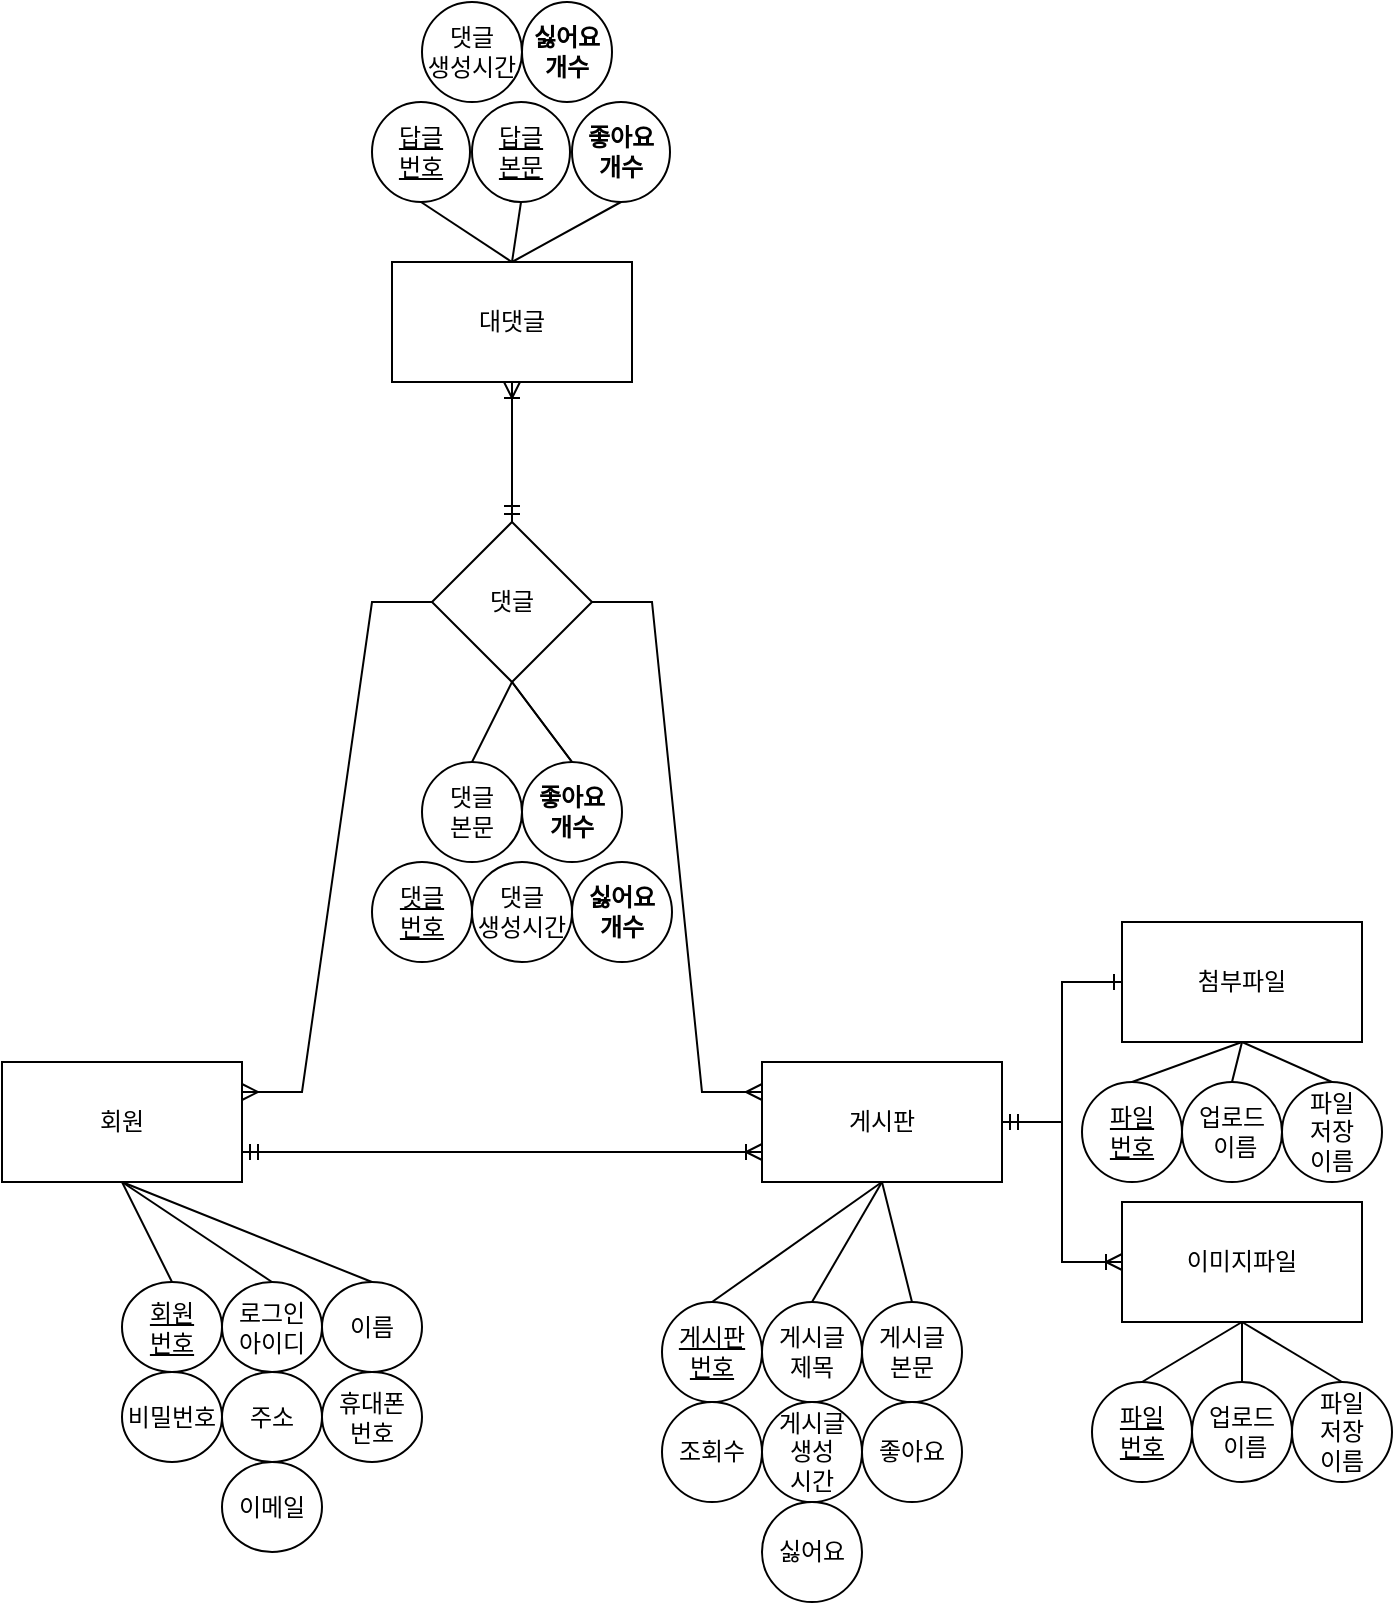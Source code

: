 <mxfile version="26.0.6">
  <diagram name="페이지-1" id="a91h9PELK2qOmPTpo6f0">
    <mxGraphModel dx="1877" dy="1699" grid="1" gridSize="10" guides="1" tooltips="1" connect="1" arrows="1" fold="1" page="1" pageScale="1" pageWidth="827" pageHeight="1169" math="0" shadow="0">
      <root>
        <mxCell id="0" />
        <mxCell id="1" parent="0" />
        <mxCell id="w6aNMnVi-DuYVkLQ420d-1" value="회원" style="rounded=0;whiteSpace=wrap;html=1;" parent="1" vertex="1">
          <mxGeometry x="-50" y="340" width="120" height="60" as="geometry" />
        </mxCell>
        <mxCell id="w6aNMnVi-DuYVkLQ420d-2" value="게시판" style="rounded=0;whiteSpace=wrap;html=1;" parent="1" vertex="1">
          <mxGeometry x="330" y="340" width="120" height="60" as="geometry" />
        </mxCell>
        <mxCell id="w6aNMnVi-DuYVkLQ420d-3" value="이미지파일" style="rounded=0;whiteSpace=wrap;html=1;" parent="1" vertex="1">
          <mxGeometry x="510" y="410" width="120" height="60" as="geometry" />
        </mxCell>
        <mxCell id="w6aNMnVi-DuYVkLQ420d-4" value="첨부파일" style="rounded=0;whiteSpace=wrap;html=1;" parent="1" vertex="1">
          <mxGeometry x="510" y="270" width="120" height="60" as="geometry" />
        </mxCell>
        <mxCell id="w6aNMnVi-DuYVkLQ420d-7" value="" style="edgeStyle=entityRelationEdgeStyle;fontSize=12;html=1;endArrow=ERone;endFill=1;rounded=0;entryX=0;entryY=0.5;entryDx=0;entryDy=0;exitX=1;exitY=0.5;exitDx=0;exitDy=0;" parent="1" source="w6aNMnVi-DuYVkLQ420d-2" target="w6aNMnVi-DuYVkLQ420d-4" edge="1">
          <mxGeometry width="100" height="100" relative="1" as="geometry">
            <mxPoint x="360" y="620" as="sourcePoint" />
            <mxPoint x="460" y="520" as="targetPoint" />
          </mxGeometry>
        </mxCell>
        <mxCell id="w6aNMnVi-DuYVkLQ420d-11" value="" style="edgeStyle=entityRelationEdgeStyle;fontSize=12;html=1;endArrow=ERoneToMany;startArrow=ERmandOne;rounded=0;exitX=1;exitY=0.75;exitDx=0;exitDy=0;entryX=0;entryY=0.75;entryDx=0;entryDy=0;" parent="1" source="w6aNMnVi-DuYVkLQ420d-1" target="w6aNMnVi-DuYVkLQ420d-2" edge="1">
          <mxGeometry width="100" height="100" relative="1" as="geometry">
            <mxPoint x="220" y="380" as="sourcePoint" />
            <mxPoint x="460" y="520" as="targetPoint" />
          </mxGeometry>
        </mxCell>
        <mxCell id="w6aNMnVi-DuYVkLQ420d-12" value="" style="edgeStyle=entityRelationEdgeStyle;fontSize=12;html=1;endArrow=ERoneToMany;startArrow=ERmandOne;rounded=0;exitX=1;exitY=0.5;exitDx=0;exitDy=0;entryX=0;entryY=0.5;entryDx=0;entryDy=0;" parent="1" source="w6aNMnVi-DuYVkLQ420d-2" target="w6aNMnVi-DuYVkLQ420d-3" edge="1">
          <mxGeometry width="100" height="100" relative="1" as="geometry">
            <mxPoint x="360" y="620" as="sourcePoint" />
            <mxPoint x="460" y="520" as="targetPoint" />
          </mxGeometry>
        </mxCell>
        <mxCell id="w6aNMnVi-DuYVkLQ420d-13" value="업로드&lt;div&gt;&amp;nbsp;이름&lt;/div&gt;" style="ellipse;whiteSpace=wrap;html=1;aspect=fixed;" parent="1" vertex="1">
          <mxGeometry x="545" y="500" width="50" height="50" as="geometry" />
        </mxCell>
        <mxCell id="w6aNMnVi-DuYVkLQ420d-14" value="파일&lt;div&gt;&amp;nbsp;저장&amp;nbsp;&lt;/div&gt;&lt;div&gt;이름&lt;/div&gt;" style="ellipse;whiteSpace=wrap;html=1;aspect=fixed;" parent="1" vertex="1">
          <mxGeometry x="595" y="500" width="50" height="50" as="geometry" />
        </mxCell>
        <mxCell id="w6aNMnVi-DuYVkLQ420d-15" value="" style="endArrow=none;html=1;rounded=0;entryX=0.5;entryY=0;entryDx=0;entryDy=0;exitX=0.5;exitY=1;exitDx=0;exitDy=0;" parent="1" source="w6aNMnVi-DuYVkLQ420d-3" target="w6aNMnVi-DuYVkLQ420d-13" edge="1">
          <mxGeometry width="50" height="50" relative="1" as="geometry">
            <mxPoint x="390" y="600" as="sourcePoint" />
            <mxPoint x="440" y="550" as="targetPoint" />
          </mxGeometry>
        </mxCell>
        <mxCell id="w6aNMnVi-DuYVkLQ420d-16" value="" style="endArrow=none;html=1;rounded=0;entryX=0.5;entryY=0;entryDx=0;entryDy=0;exitX=0.5;exitY=1;exitDx=0;exitDy=0;" parent="1" source="w6aNMnVi-DuYVkLQ420d-3" target="w6aNMnVi-DuYVkLQ420d-14" edge="1">
          <mxGeometry width="50" height="50" relative="1" as="geometry">
            <mxPoint x="580" y="480" as="sourcePoint" />
            <mxPoint x="555" y="510" as="targetPoint" />
          </mxGeometry>
        </mxCell>
        <mxCell id="w6aNMnVi-DuYVkLQ420d-17" value="업로드&lt;div&gt;&amp;nbsp;이름&lt;/div&gt;" style="ellipse;whiteSpace=wrap;html=1;aspect=fixed;" parent="1" vertex="1">
          <mxGeometry x="540" y="350" width="50" height="50" as="geometry" />
        </mxCell>
        <mxCell id="w6aNMnVi-DuYVkLQ420d-18" value="파일&lt;div&gt;&amp;nbsp;저장&amp;nbsp;&lt;/div&gt;&lt;div&gt;이름&lt;/div&gt;" style="ellipse;whiteSpace=wrap;html=1;aspect=fixed;" parent="1" vertex="1">
          <mxGeometry x="590" y="350" width="50" height="50" as="geometry" />
        </mxCell>
        <mxCell id="w6aNMnVi-DuYVkLQ420d-19" value="" style="endArrow=none;html=1;rounded=0;exitX=0.5;exitY=1;exitDx=0;exitDy=0;entryX=0.5;entryY=0;entryDx=0;entryDy=0;" parent="1" source="w6aNMnVi-DuYVkLQ420d-4" target="w6aNMnVi-DuYVkLQ420d-18" edge="1">
          <mxGeometry width="50" height="50" relative="1" as="geometry">
            <mxPoint x="620" y="350" as="sourcePoint" />
            <mxPoint x="670" y="360" as="targetPoint" />
          </mxGeometry>
        </mxCell>
        <mxCell id="w6aNMnVi-DuYVkLQ420d-20" value="" style="endArrow=none;html=1;rounded=0;exitX=0.5;exitY=1;exitDx=0;exitDy=0;entryX=0.5;entryY=0;entryDx=0;entryDy=0;" parent="1" source="w6aNMnVi-DuYVkLQ420d-4" target="w6aNMnVi-DuYVkLQ420d-17" edge="1">
          <mxGeometry width="50" height="50" relative="1" as="geometry">
            <mxPoint x="580" y="340" as="sourcePoint" />
            <mxPoint x="605" y="360" as="targetPoint" />
          </mxGeometry>
        </mxCell>
        <mxCell id="w6aNMnVi-DuYVkLQ420d-21" value="&lt;u&gt;게시판&lt;/u&gt;&lt;div&gt;&lt;u&gt;번호&lt;/u&gt;&lt;/div&gt;" style="ellipse;whiteSpace=wrap;html=1;" parent="1" vertex="1">
          <mxGeometry x="280" y="460" width="50" height="50" as="geometry" />
        </mxCell>
        <mxCell id="w6aNMnVi-DuYVkLQ420d-22" value="게시글&lt;div&gt;제목&lt;/div&gt;" style="ellipse;whiteSpace=wrap;html=1;" parent="1" vertex="1">
          <mxGeometry x="330" y="460" width="50" height="50" as="geometry" />
        </mxCell>
        <mxCell id="w6aNMnVi-DuYVkLQ420d-23" value="게시글&lt;div&gt;본문&lt;/div&gt;" style="ellipse;whiteSpace=wrap;html=1;" parent="1" vertex="1">
          <mxGeometry x="380" y="460" width="50" height="50" as="geometry" />
        </mxCell>
        <mxCell id="w6aNMnVi-DuYVkLQ420d-24" value="조회수" style="ellipse;whiteSpace=wrap;html=1;" parent="1" vertex="1">
          <mxGeometry x="280" y="510" width="50" height="50" as="geometry" />
        </mxCell>
        <mxCell id="w6aNMnVi-DuYVkLQ420d-25" value="" style="endArrow=none;html=1;rounded=0;exitX=0.5;exitY=0;exitDx=0;exitDy=0;entryX=0.5;entryY=1;entryDx=0;entryDy=0;" parent="1" source="w6aNMnVi-DuYVkLQ420d-21" target="w6aNMnVi-DuYVkLQ420d-2" edge="1">
          <mxGeometry width="50" height="50" relative="1" as="geometry">
            <mxPoint x="390" y="510" as="sourcePoint" />
            <mxPoint x="440" y="460" as="targetPoint" />
          </mxGeometry>
        </mxCell>
        <mxCell id="w6aNMnVi-DuYVkLQ420d-26" value="" style="endArrow=none;html=1;rounded=0;exitX=0.5;exitY=0;exitDx=0;exitDy=0;entryX=0.5;entryY=1;entryDx=0;entryDy=0;" parent="1" source="w6aNMnVi-DuYVkLQ420d-22" target="w6aNMnVi-DuYVkLQ420d-2" edge="1">
          <mxGeometry width="50" height="50" relative="1" as="geometry">
            <mxPoint x="289" y="470" as="sourcePoint" />
            <mxPoint x="364" y="410" as="targetPoint" />
          </mxGeometry>
        </mxCell>
        <mxCell id="w6aNMnVi-DuYVkLQ420d-27" value="" style="endArrow=none;html=1;rounded=0;exitX=0.5;exitY=0;exitDx=0;exitDy=0;entryX=0.5;entryY=1;entryDx=0;entryDy=0;" parent="1" source="w6aNMnVi-DuYVkLQ420d-23" target="w6aNMnVi-DuYVkLQ420d-2" edge="1">
          <mxGeometry width="50" height="50" relative="1" as="geometry">
            <mxPoint x="339" y="470" as="sourcePoint" />
            <mxPoint x="364" y="410" as="targetPoint" />
          </mxGeometry>
        </mxCell>
        <mxCell id="w6aNMnVi-DuYVkLQ420d-29" value="&lt;u&gt;회원&lt;/u&gt;&lt;div&gt;&lt;u&gt;번호&lt;/u&gt;&lt;/div&gt;" style="ellipse;whiteSpace=wrap;html=1;" parent="1" vertex="1">
          <mxGeometry x="10" y="450" width="50" height="45" as="geometry" />
        </mxCell>
        <mxCell id="w6aNMnVi-DuYVkLQ420d-30" value="로그인&lt;div&gt;아이디&lt;/div&gt;" style="ellipse;whiteSpace=wrap;html=1;" parent="1" vertex="1">
          <mxGeometry x="60" y="450" width="50" height="45" as="geometry" />
        </mxCell>
        <mxCell id="w6aNMnVi-DuYVkLQ420d-31" value="이름" style="ellipse;whiteSpace=wrap;html=1;" parent="1" vertex="1">
          <mxGeometry x="110" y="450" width="50" height="45" as="geometry" />
        </mxCell>
        <mxCell id="w6aNMnVi-DuYVkLQ420d-32" value="비밀번호" style="ellipse;whiteSpace=wrap;html=1;" parent="1" vertex="1">
          <mxGeometry x="10" y="495" width="50" height="45" as="geometry" />
        </mxCell>
        <mxCell id="w6aNMnVi-DuYVkLQ420d-33" value="주소" style="ellipse;whiteSpace=wrap;html=1;" parent="1" vertex="1">
          <mxGeometry x="60" y="495" width="50" height="45" as="geometry" />
        </mxCell>
        <mxCell id="w6aNMnVi-DuYVkLQ420d-34" value="휴대폰&lt;div&gt;번호&lt;/div&gt;" style="ellipse;whiteSpace=wrap;html=1;" parent="1" vertex="1">
          <mxGeometry x="110" y="495" width="50" height="45" as="geometry" />
        </mxCell>
        <mxCell id="w6aNMnVi-DuYVkLQ420d-35" value="이메일" style="ellipse;whiteSpace=wrap;html=1;" parent="1" vertex="1">
          <mxGeometry x="60" y="540" width="50" height="45" as="geometry" />
        </mxCell>
        <mxCell id="w6aNMnVi-DuYVkLQ420d-36" value="" style="endArrow=none;html=1;rounded=0;exitX=0.5;exitY=0;exitDx=0;exitDy=0;entryX=0.5;entryY=1;entryDx=0;entryDy=0;" parent="1" source="w6aNMnVi-DuYVkLQ420d-29" target="w6aNMnVi-DuYVkLQ420d-1" edge="1">
          <mxGeometry width="50" height="50" relative="1" as="geometry">
            <mxPoint x="390" y="510" as="sourcePoint" />
            <mxPoint x="440" y="460" as="targetPoint" />
          </mxGeometry>
        </mxCell>
        <mxCell id="w6aNMnVi-DuYVkLQ420d-37" value="" style="endArrow=none;html=1;rounded=0;exitX=0.5;exitY=0;exitDx=0;exitDy=0;entryX=0.5;entryY=1;entryDx=0;entryDy=0;" parent="1" source="w6aNMnVi-DuYVkLQ420d-30" target="w6aNMnVi-DuYVkLQ420d-1" edge="1">
          <mxGeometry width="50" height="50" relative="1" as="geometry">
            <mxPoint x="95" y="460" as="sourcePoint" />
            <mxPoint x="150" y="410" as="targetPoint" />
          </mxGeometry>
        </mxCell>
        <mxCell id="w6aNMnVi-DuYVkLQ420d-38" value="" style="endArrow=none;html=1;rounded=0;exitX=0.5;exitY=0;exitDx=0;exitDy=0;entryX=0.5;entryY=1;entryDx=0;entryDy=0;" parent="1" source="w6aNMnVi-DuYVkLQ420d-31" target="w6aNMnVi-DuYVkLQ420d-1" edge="1">
          <mxGeometry width="50" height="50" relative="1" as="geometry">
            <mxPoint x="145" y="460" as="sourcePoint" />
            <mxPoint x="150" y="410" as="targetPoint" />
          </mxGeometry>
        </mxCell>
        <mxCell id="w6aNMnVi-DuYVkLQ420d-39" value="&lt;u&gt;파일&lt;/u&gt;&lt;div&gt;&lt;u&gt;번호&lt;/u&gt;&lt;/div&gt;" style="ellipse;whiteSpace=wrap;html=1;aspect=fixed;" parent="1" vertex="1">
          <mxGeometry x="490" y="350" width="50" height="50" as="geometry" />
        </mxCell>
        <mxCell id="w6aNMnVi-DuYVkLQ420d-40" value="&lt;u&gt;파일&lt;/u&gt;&lt;div&gt;&lt;u&gt;번호&lt;/u&gt;&lt;/div&gt;" style="ellipse;whiteSpace=wrap;html=1;aspect=fixed;" parent="1" vertex="1">
          <mxGeometry x="495" y="500" width="50" height="50" as="geometry" />
        </mxCell>
        <mxCell id="w6aNMnVi-DuYVkLQ420d-41" value="" style="endArrow=none;html=1;rounded=0;entryX=0.5;entryY=0;entryDx=0;entryDy=0;exitX=0.5;exitY=1;exitDx=0;exitDy=0;" parent="1" source="w6aNMnVi-DuYVkLQ420d-4" target="w6aNMnVi-DuYVkLQ420d-39" edge="1">
          <mxGeometry width="50" height="50" relative="1" as="geometry">
            <mxPoint x="390" y="510" as="sourcePoint" />
            <mxPoint x="440" y="460" as="targetPoint" />
          </mxGeometry>
        </mxCell>
        <mxCell id="w6aNMnVi-DuYVkLQ420d-42" value="" style="endArrow=none;html=1;rounded=0;entryX=0.5;entryY=0;entryDx=0;entryDy=0;exitX=0.5;exitY=1;exitDx=0;exitDy=0;" parent="1" source="w6aNMnVi-DuYVkLQ420d-3" target="w6aNMnVi-DuYVkLQ420d-40" edge="1">
          <mxGeometry width="50" height="50" relative="1" as="geometry">
            <mxPoint x="580" y="340" as="sourcePoint" />
            <mxPoint x="505" y="360" as="targetPoint" />
          </mxGeometry>
        </mxCell>
        <mxCell id="w6aNMnVi-DuYVkLQ420d-43" value="좋아요" style="ellipse;whiteSpace=wrap;html=1;" parent="1" vertex="1">
          <mxGeometry x="380" y="510" width="50" height="50" as="geometry" />
        </mxCell>
        <mxCell id="w6aNMnVi-DuYVkLQ420d-44" value="게시글&lt;div&gt;생성&lt;/div&gt;&lt;div&gt;시간&lt;/div&gt;" style="ellipse;whiteSpace=wrap;html=1;" parent="1" vertex="1">
          <mxGeometry x="330" y="510" width="50" height="50" as="geometry" />
        </mxCell>
        <mxCell id="w6aNMnVi-DuYVkLQ420d-46" value="댓글" style="rhombus;whiteSpace=wrap;html=1;" parent="1" vertex="1">
          <mxGeometry x="165" y="70" width="80" height="80" as="geometry" />
        </mxCell>
        <mxCell id="w6aNMnVi-DuYVkLQ420d-51" value="" style="edgeStyle=entityRelationEdgeStyle;fontSize=12;html=1;endArrow=ERmany;rounded=0;entryX=1;entryY=0.25;entryDx=0;entryDy=0;exitX=0;exitY=0.5;exitDx=0;exitDy=0;" parent="1" source="w6aNMnVi-DuYVkLQ420d-46" target="w6aNMnVi-DuYVkLQ420d-1" edge="1">
          <mxGeometry width="100" height="100" relative="1" as="geometry">
            <mxPoint x="360" y="540" as="sourcePoint" />
            <mxPoint x="460" y="440" as="targetPoint" />
            <Array as="points">
              <mxPoint x="150" y="180" />
            </Array>
          </mxGeometry>
        </mxCell>
        <mxCell id="w6aNMnVi-DuYVkLQ420d-52" value="" style="edgeStyle=entityRelationEdgeStyle;fontSize=12;html=1;endArrow=ERmany;rounded=0;entryX=0;entryY=0.25;entryDx=0;entryDy=0;exitX=1;exitY=0.5;exitDx=0;exitDy=0;" parent="1" source="w6aNMnVi-DuYVkLQ420d-46" target="w6aNMnVi-DuYVkLQ420d-2" edge="1">
          <mxGeometry width="100" height="100" relative="1" as="geometry">
            <mxPoint x="180" y="280" as="sourcePoint" />
            <mxPoint x="150" y="365" as="targetPoint" />
            <Array as="points">
              <mxPoint x="340" y="290" />
              <mxPoint x="310" y="190" />
              <mxPoint x="310" y="240" />
            </Array>
          </mxGeometry>
        </mxCell>
        <mxCell id="w6aNMnVi-DuYVkLQ420d-53" value="&lt;u&gt;댓글&lt;/u&gt;&lt;div&gt;&lt;u&gt;번호&lt;/u&gt;&lt;/div&gt;" style="ellipse;whiteSpace=wrap;html=1;" parent="1" vertex="1">
          <mxGeometry x="135" y="240" width="50" height="50" as="geometry" />
        </mxCell>
        <mxCell id="w6aNMnVi-DuYVkLQ420d-55" value="댓글&lt;div&gt;본문&lt;/div&gt;" style="ellipse;whiteSpace=wrap;html=1;" parent="1" vertex="1">
          <mxGeometry x="160" y="190" width="50" height="50" as="geometry" />
        </mxCell>
        <mxCell id="w6aNMnVi-DuYVkLQ420d-57" value="싫어요&lt;div&gt;개수&lt;/div&gt;" style="ellipse;whiteSpace=wrap;html=1;fontStyle=1" parent="1" vertex="1">
          <mxGeometry x="235" y="240" width="50" height="50" as="geometry" />
        </mxCell>
        <mxCell id="w6aNMnVi-DuYVkLQ420d-59" value="" style="endArrow=none;html=1;rounded=0;entryX=0.5;entryY=0;entryDx=0;entryDy=0;exitX=0.5;exitY=1;exitDx=0;exitDy=0;" parent="1" source="w6aNMnVi-DuYVkLQ420d-46" target="w6aNMnVi-DuYVkLQ420d-55" edge="1">
          <mxGeometry width="50" height="50" relative="1" as="geometry">
            <mxPoint x="230" y="250" as="sourcePoint" />
            <mxPoint x="155" y="200" as="targetPoint" />
          </mxGeometry>
        </mxCell>
        <mxCell id="w6aNMnVi-DuYVkLQ420d-60" value="" style="endArrow=none;html=1;rounded=0;entryX=0.5;entryY=0;entryDx=0;entryDy=0;exitX=0.5;exitY=1;exitDx=0;exitDy=0;" parent="1" source="w6aNMnVi-DuYVkLQ420d-46" target="w6aNMnVi-DuYVkLQ420d-56" edge="1">
          <mxGeometry width="50" height="50" relative="1" as="geometry">
            <mxPoint x="230" y="250" as="sourcePoint" />
            <mxPoint x="205" y="200" as="targetPoint" />
          </mxGeometry>
        </mxCell>
        <mxCell id="w6aNMnVi-DuYVkLQ420d-62" value="싫어요" style="ellipse;whiteSpace=wrap;html=1;" parent="1" vertex="1">
          <mxGeometry x="330" y="560" width="50" height="50" as="geometry" />
        </mxCell>
        <mxCell id="w6aNMnVi-DuYVkLQ420d-63" value="댓글&lt;div&gt;생성시간&lt;/div&gt;" style="ellipse;whiteSpace=wrap;html=1;" parent="1" vertex="1">
          <mxGeometry x="185" y="240" width="50" height="50" as="geometry" />
        </mxCell>
        <mxCell id="rxzejFN7UufbnCqRyiWX-1" value="대댓글" style="rounded=0;whiteSpace=wrap;html=1;" vertex="1" parent="1">
          <mxGeometry x="145" y="-60" width="120" height="60" as="geometry" />
        </mxCell>
        <mxCell id="rxzejFN7UufbnCqRyiWX-3" value="&lt;u&gt;답글&lt;/u&gt;&lt;div&gt;&lt;u&gt;번호&lt;/u&gt;&lt;/div&gt;" style="ellipse;whiteSpace=wrap;html=1;" vertex="1" parent="1">
          <mxGeometry x="135" y="-140" width="49" height="50" as="geometry" />
        </mxCell>
        <mxCell id="rxzejFN7UufbnCqRyiWX-4" value="&lt;u&gt;답글&lt;/u&gt;&lt;div&gt;&lt;u&gt;본문&lt;/u&gt;&lt;/div&gt;" style="ellipse;whiteSpace=wrap;html=1;" vertex="1" parent="1">
          <mxGeometry x="185" y="-140" width="49" height="50" as="geometry" />
        </mxCell>
        <mxCell id="rxzejFN7UufbnCqRyiWX-5" value="좋아요&lt;div&gt;개수&lt;/div&gt;" style="ellipse;whiteSpace=wrap;html=1;fontStyle=1" vertex="1" parent="1">
          <mxGeometry x="235" y="-140" width="49" height="50" as="geometry" />
        </mxCell>
        <mxCell id="rxzejFN7UufbnCqRyiWX-6" value="싫어요&lt;div&gt;개수&lt;/div&gt;" style="ellipse;whiteSpace=wrap;html=1;fontStyle=1" vertex="1" parent="1">
          <mxGeometry x="210" y="-190" width="45" height="50" as="geometry" />
        </mxCell>
        <mxCell id="rxzejFN7UufbnCqRyiWX-7" value="댓글&lt;div&gt;생성시간&lt;/div&gt;" style="ellipse;whiteSpace=wrap;html=1;" vertex="1" parent="1">
          <mxGeometry x="160" y="-190" width="50" height="50" as="geometry" />
        </mxCell>
        <mxCell id="rxzejFN7UufbnCqRyiWX-8" value="" style="endArrow=none;html=1;rounded=0;entryX=0.5;entryY=0;entryDx=0;entryDy=0;exitX=0.5;exitY=1;exitDx=0;exitDy=0;" edge="1" parent="1" source="w6aNMnVi-DuYVkLQ420d-46" target="w6aNMnVi-DuYVkLQ420d-56">
          <mxGeometry width="50" height="50" relative="1" as="geometry">
            <mxPoint x="205" y="150" as="sourcePoint" />
            <mxPoint x="255" y="240" as="targetPoint" />
          </mxGeometry>
        </mxCell>
        <mxCell id="w6aNMnVi-DuYVkLQ420d-56" value="좋아요&lt;div&gt;개수&lt;/div&gt;" style="ellipse;whiteSpace=wrap;html=1;fontStyle=1" parent="1" vertex="1">
          <mxGeometry x="210" y="190" width="50" height="50" as="geometry" />
        </mxCell>
        <mxCell id="rxzejFN7UufbnCqRyiWX-9" value="" style="endArrow=none;html=1;rounded=0;entryX=0.5;entryY=1;entryDx=0;entryDy=0;exitX=0.5;exitY=0;exitDx=0;exitDy=0;" edge="1" parent="1" source="rxzejFN7UufbnCqRyiWX-1" target="rxzejFN7UufbnCqRyiWX-3">
          <mxGeometry width="50" height="50" relative="1" as="geometry">
            <mxPoint x="30" y="90" as="sourcePoint" />
            <mxPoint x="80" y="40" as="targetPoint" />
          </mxGeometry>
        </mxCell>
        <mxCell id="rxzejFN7UufbnCqRyiWX-10" value="" style="endArrow=none;html=1;rounded=0;entryX=0.5;entryY=1;entryDx=0;entryDy=0;exitX=0.5;exitY=0;exitDx=0;exitDy=0;" edge="1" parent="1" source="rxzejFN7UufbnCqRyiWX-1" target="rxzejFN7UufbnCqRyiWX-4">
          <mxGeometry width="50" height="50" relative="1" as="geometry">
            <mxPoint x="30" y="90" as="sourcePoint" />
            <mxPoint x="80" y="40" as="targetPoint" />
          </mxGeometry>
        </mxCell>
        <mxCell id="rxzejFN7UufbnCqRyiWX-11" value="" style="endArrow=none;html=1;rounded=0;entryX=0.5;entryY=1;entryDx=0;entryDy=0;exitX=0.5;exitY=0;exitDx=0;exitDy=0;" edge="1" parent="1" source="rxzejFN7UufbnCqRyiWX-1" target="rxzejFN7UufbnCqRyiWX-5">
          <mxGeometry width="50" height="50" relative="1" as="geometry">
            <mxPoint x="30" y="90" as="sourcePoint" />
            <mxPoint x="80" y="40" as="targetPoint" />
          </mxGeometry>
        </mxCell>
        <mxCell id="rxzejFN7UufbnCqRyiWX-12" value="" style="fontSize=12;html=1;endArrow=ERoneToMany;startArrow=ERmandOne;rounded=0;entryX=0.5;entryY=1;entryDx=0;entryDy=0;exitX=0.5;exitY=0;exitDx=0;exitDy=0;" edge="1" parent="1" source="w6aNMnVi-DuYVkLQ420d-46" target="rxzejFN7UufbnCqRyiWX-1">
          <mxGeometry width="100" height="100" relative="1" as="geometry">
            <mxPoint x="10" y="220" as="sourcePoint" />
            <mxPoint x="110" y="120" as="targetPoint" />
          </mxGeometry>
        </mxCell>
      </root>
    </mxGraphModel>
  </diagram>
</mxfile>

